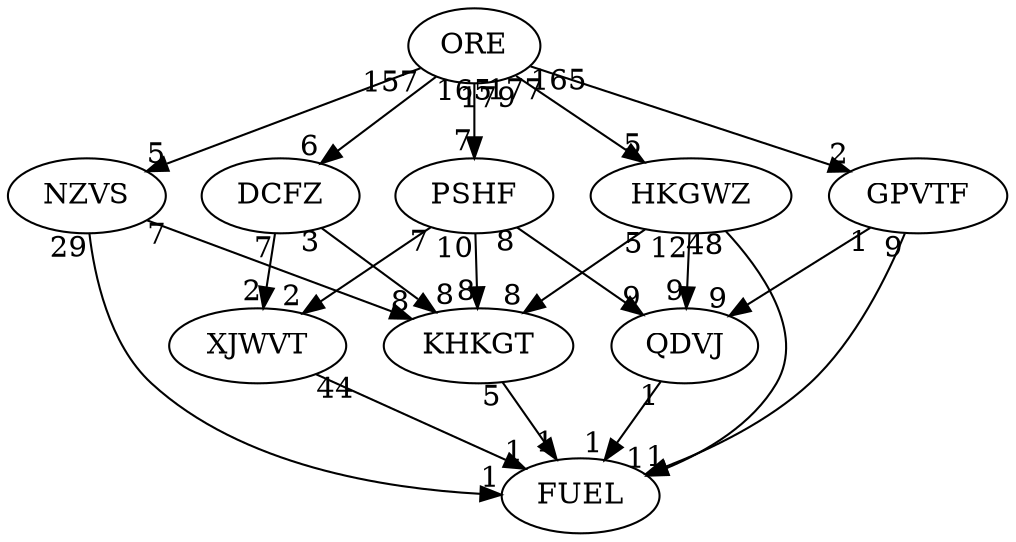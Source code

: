 digraph {
  ORE -> NZVS [taillabel="157" headlabel="5"]
  ORE -> DCFZ [taillabel="165" headlabel="6"]
  XJWVT -> FUEL [taillabel="44" headlabel="1"]
  KHKGT -> FUEL [taillabel="5" headlabel="1"]
  QDVJ -> FUEL [taillabel="1" headlabel="1"]
  NZVS -> FUEL [taillabel="29" headlabel="1"]
  GPVTF -> FUEL [taillabel="9" headlabel="1"]
  HKGWZ -> FUEL [taillabel="48" headlabel="1"]
  HKGWZ -> QDVJ [taillabel="12" headlabel="9"]
  GPVTF -> QDVJ [taillabel="1" headlabel="9"]
  PSHF -> QDVJ [taillabel="8" headlabel="9"]
  ORE -> PSHF [taillabel="179" headlabel="7"]
  ORE -> HKGWZ [taillabel="177" headlabel="5"]
  DCFZ -> XJWVT [taillabel="7" headlabel="2"]
  PSHF -> XJWVT [taillabel="7" headlabel="2"]
  ORE -> GPVTF [taillabel="165" headlabel="2"]
  DCFZ -> KHKGT [taillabel="3" headlabel="8"]
  NZVS -> KHKGT [taillabel="7" headlabel="8"]
  HKGWZ -> KHKGT [taillabel="5" headlabel="8"]
  PSHF -> KHKGT [taillabel="10" headlabel="8"]
}
